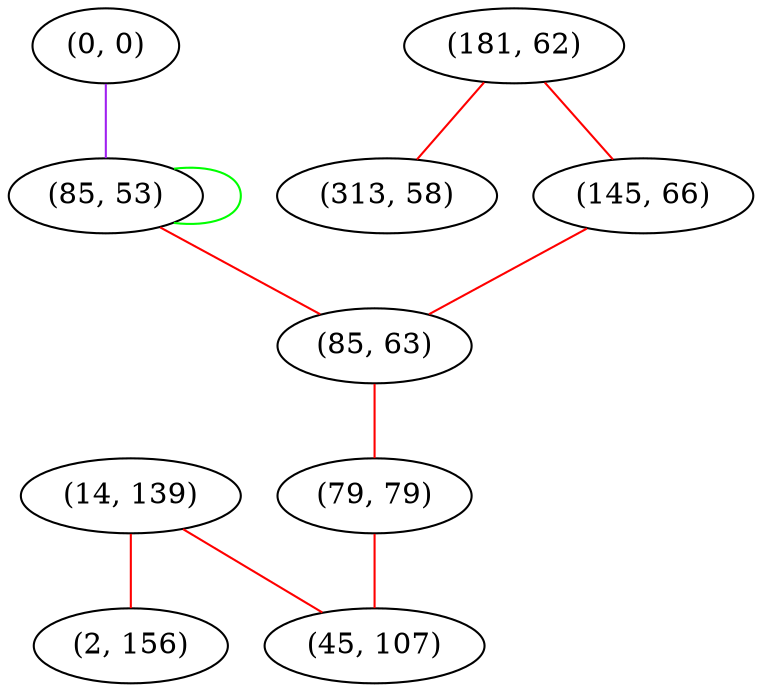 graph "" {
"(14, 139)";
"(181, 62)";
"(0, 0)";
"(2, 156)";
"(313, 58)";
"(85, 53)";
"(145, 66)";
"(85, 63)";
"(79, 79)";
"(45, 107)";
"(14, 139)" -- "(2, 156)"  [color=red, key=0, weight=1];
"(14, 139)" -- "(45, 107)"  [color=red, key=0, weight=1];
"(181, 62)" -- "(145, 66)"  [color=red, key=0, weight=1];
"(181, 62)" -- "(313, 58)"  [color=red, key=0, weight=1];
"(0, 0)" -- "(85, 53)"  [color=purple, key=0, weight=4];
"(85, 53)" -- "(85, 63)"  [color=red, key=0, weight=1];
"(85, 53)" -- "(85, 53)"  [color=green, key=0, weight=2];
"(145, 66)" -- "(85, 63)"  [color=red, key=0, weight=1];
"(85, 63)" -- "(79, 79)"  [color=red, key=0, weight=1];
"(79, 79)" -- "(45, 107)"  [color=red, key=0, weight=1];
}
